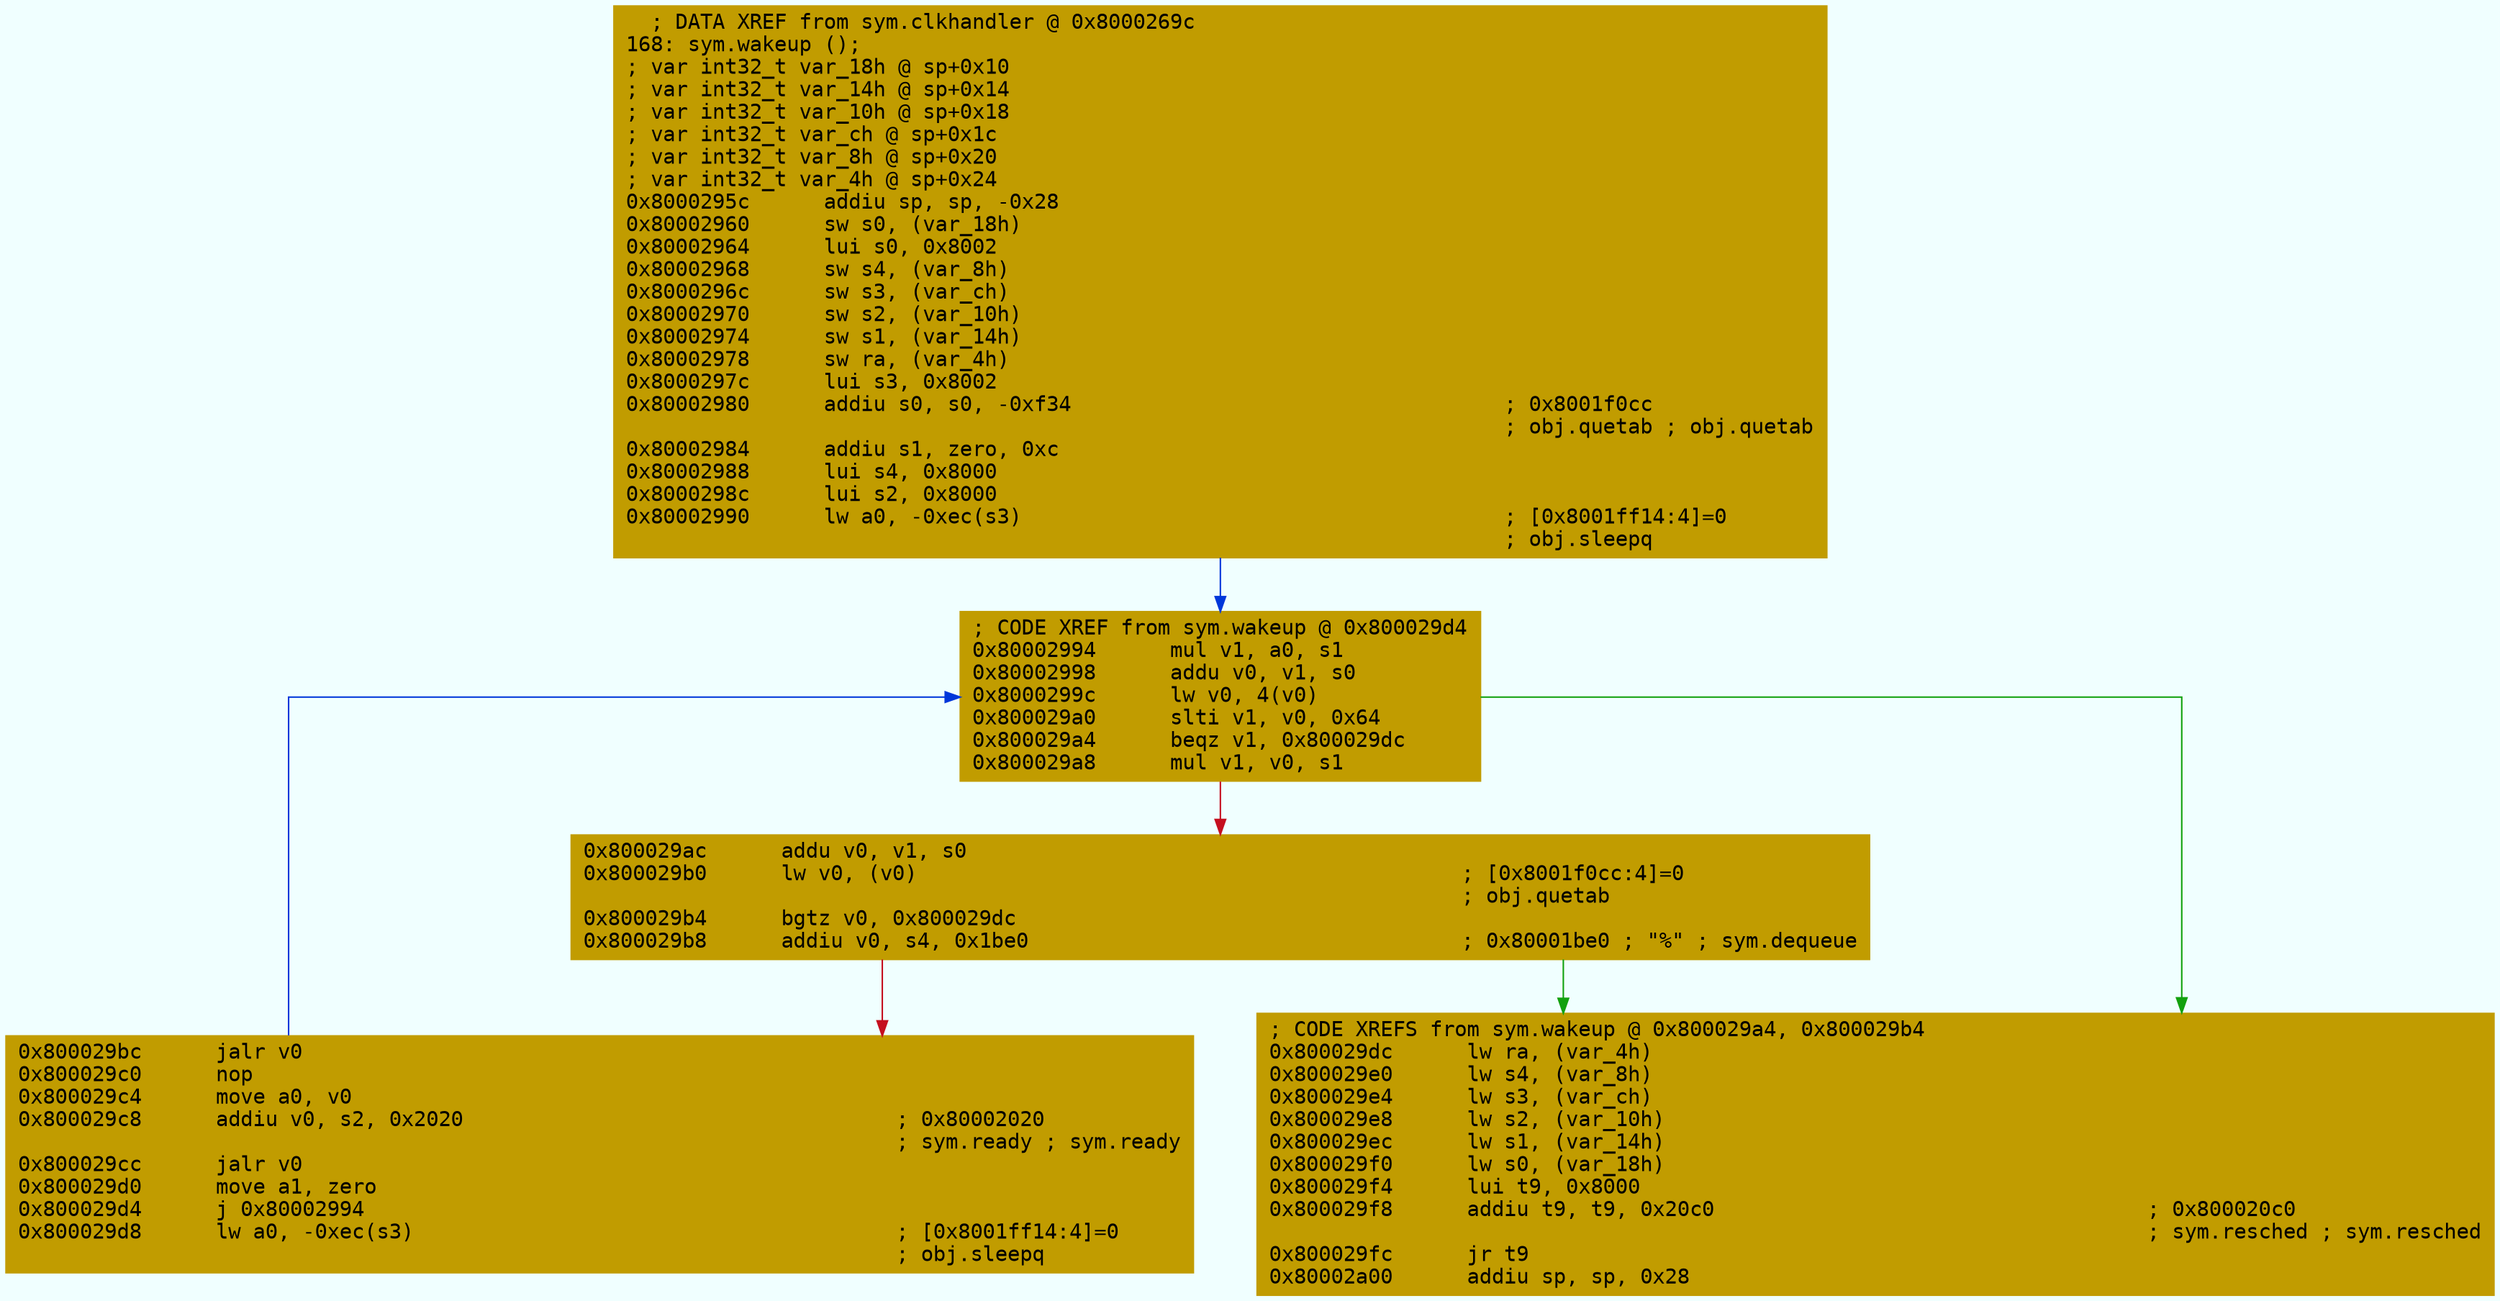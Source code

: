 digraph code {
	graph [bgcolor=azure fontsize=8 fontname="Courier" splines="ortho"];
	node [fillcolor=gray style=filled shape=box];
	edge [arrowhead="normal"];
	"0x8000295c" [URL="sym.wakeup/0x8000295c", fillcolor="#c19c00",color="#c19c00", fontname="Courier",label="  ; DATA XREF from sym.clkhandler @ 0x8000269c\l168: sym.wakeup ();\l; var int32_t var_18h @ sp+0x10\l; var int32_t var_14h @ sp+0x14\l; var int32_t var_10h @ sp+0x18\l; var int32_t var_ch @ sp+0x1c\l; var int32_t var_8h @ sp+0x20\l; var int32_t var_4h @ sp+0x24\l0x8000295c      addiu sp, sp, -0x28\l0x80002960      sw s0, (var_18h)\l0x80002964      lui s0, 0x8002\l0x80002968      sw s4, (var_8h)\l0x8000296c      sw s3, (var_ch)\l0x80002970      sw s2, (var_10h)\l0x80002974      sw s1, (var_14h)\l0x80002978      sw ra, (var_4h)\l0x8000297c      lui s3, 0x8002\l0x80002980      addiu s0, s0, -0xf34                                   ; 0x8001f0cc\l                                                                       ; obj.quetab ; obj.quetab\l0x80002984      addiu s1, zero, 0xc\l0x80002988      lui s4, 0x8000\l0x8000298c      lui s2, 0x8000\l0x80002990      lw a0, -0xec(s3)                                       ; [0x8001ff14:4]=0\l                                                                       ; obj.sleepq\l"]
	"0x80002994" [URL="sym.wakeup/0x80002994", fillcolor="#c19c00",color="#c19c00", fontname="Courier",label="; CODE XREF from sym.wakeup @ 0x800029d4\l0x80002994      mul v1, a0, s1\l0x80002998      addu v0, v1, s0\l0x8000299c      lw v0, 4(v0)\l0x800029a0      slti v1, v0, 0x64\l0x800029a4      beqz v1, 0x800029dc\l0x800029a8      mul v1, v0, s1\l"]
	"0x800029ac" [URL="sym.wakeup/0x800029ac", fillcolor="#c19c00",color="#c19c00", fontname="Courier",label="0x800029ac      addu v0, v1, s0\l0x800029b0      lw v0, (v0)                                            ; [0x8001f0cc:4]=0\l                                                                       ; obj.quetab\l0x800029b4      bgtz v0, 0x800029dc\l0x800029b8      addiu v0, s4, 0x1be0                                   ; 0x80001be0 ; \"%\" ; sym.dequeue\l"]
	"0x800029bc" [URL="sym.wakeup/0x800029bc", fillcolor="#c19c00",color="#c19c00", fontname="Courier",label="0x800029bc      jalr v0\l0x800029c0      nop\l0x800029c4      move a0, v0\l0x800029c8      addiu v0, s2, 0x2020                                   ; 0x80002020\l                                                                       ; sym.ready ; sym.ready\l0x800029cc      jalr v0\l0x800029d0      move a1, zero\l0x800029d4      j 0x80002994\l0x800029d8      lw a0, -0xec(s3)                                       ; [0x8001ff14:4]=0\l                                                                       ; obj.sleepq\l"]
	"0x800029dc" [URL="sym.wakeup/0x800029dc", fillcolor="#c19c00",color="#c19c00", fontname="Courier",label="; CODE XREFS from sym.wakeup @ 0x800029a4, 0x800029b4\l0x800029dc      lw ra, (var_4h)\l0x800029e0      lw s4, (var_8h)\l0x800029e4      lw s3, (var_ch)\l0x800029e8      lw s2, (var_10h)\l0x800029ec      lw s1, (var_14h)\l0x800029f0      lw s0, (var_18h)\l0x800029f4      lui t9, 0x8000\l0x800029f8      addiu t9, t9, 0x20c0                                   ; 0x800020c0\l                                                                       ; sym.resched ; sym.resched\l0x800029fc      jr t9\l0x80002a00      addiu sp, sp, 0x28\l"]
        "0x8000295c" -> "0x80002994" [color="#0037da"];
        "0x80002994" -> "0x800029dc" [color="#13a10e"];
        "0x80002994" -> "0x800029ac" [color="#c50f1f"];
        "0x800029ac" -> "0x800029dc" [color="#13a10e"];
        "0x800029ac" -> "0x800029bc" [color="#c50f1f"];
        "0x800029bc" -> "0x80002994" [color="#0037da"];
}
